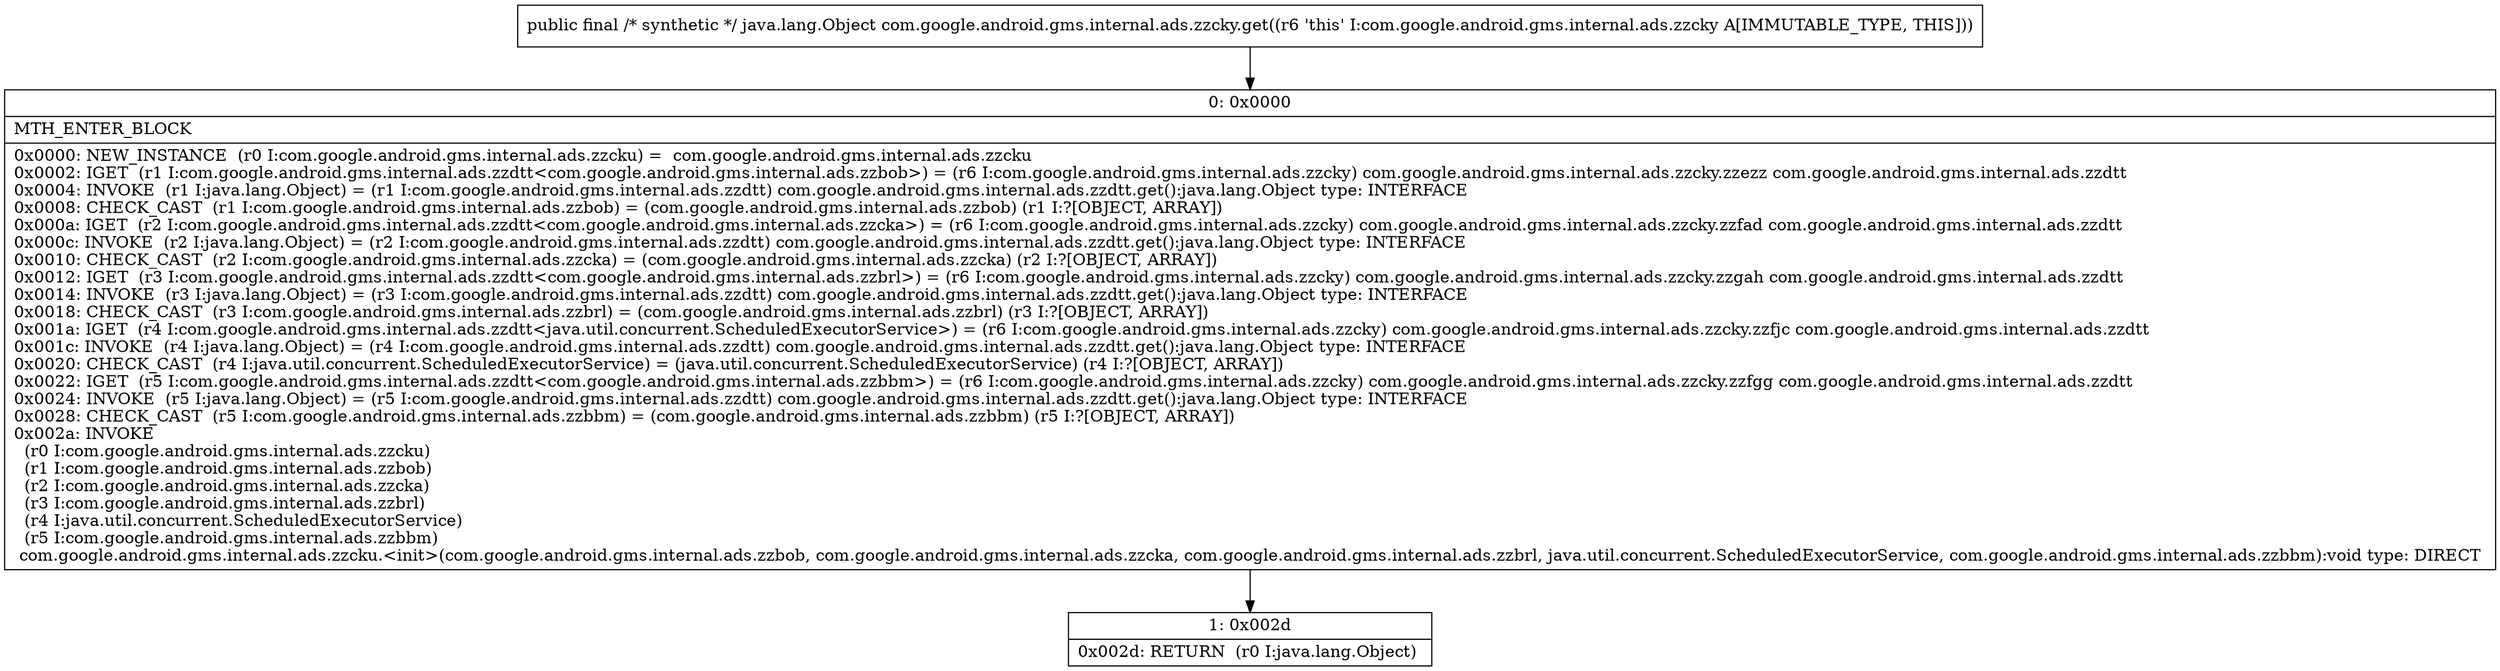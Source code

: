 digraph "CFG forcom.google.android.gms.internal.ads.zzcky.get()Ljava\/lang\/Object;" {
Node_0 [shape=record,label="{0\:\ 0x0000|MTH_ENTER_BLOCK\l|0x0000: NEW_INSTANCE  (r0 I:com.google.android.gms.internal.ads.zzcku) =  com.google.android.gms.internal.ads.zzcku \l0x0002: IGET  (r1 I:com.google.android.gms.internal.ads.zzdtt\<com.google.android.gms.internal.ads.zzbob\>) = (r6 I:com.google.android.gms.internal.ads.zzcky) com.google.android.gms.internal.ads.zzcky.zzezz com.google.android.gms.internal.ads.zzdtt \l0x0004: INVOKE  (r1 I:java.lang.Object) = (r1 I:com.google.android.gms.internal.ads.zzdtt) com.google.android.gms.internal.ads.zzdtt.get():java.lang.Object type: INTERFACE \l0x0008: CHECK_CAST  (r1 I:com.google.android.gms.internal.ads.zzbob) = (com.google.android.gms.internal.ads.zzbob) (r1 I:?[OBJECT, ARRAY]) \l0x000a: IGET  (r2 I:com.google.android.gms.internal.ads.zzdtt\<com.google.android.gms.internal.ads.zzcka\>) = (r6 I:com.google.android.gms.internal.ads.zzcky) com.google.android.gms.internal.ads.zzcky.zzfad com.google.android.gms.internal.ads.zzdtt \l0x000c: INVOKE  (r2 I:java.lang.Object) = (r2 I:com.google.android.gms.internal.ads.zzdtt) com.google.android.gms.internal.ads.zzdtt.get():java.lang.Object type: INTERFACE \l0x0010: CHECK_CAST  (r2 I:com.google.android.gms.internal.ads.zzcka) = (com.google.android.gms.internal.ads.zzcka) (r2 I:?[OBJECT, ARRAY]) \l0x0012: IGET  (r3 I:com.google.android.gms.internal.ads.zzdtt\<com.google.android.gms.internal.ads.zzbrl\>) = (r6 I:com.google.android.gms.internal.ads.zzcky) com.google.android.gms.internal.ads.zzcky.zzgah com.google.android.gms.internal.ads.zzdtt \l0x0014: INVOKE  (r3 I:java.lang.Object) = (r3 I:com.google.android.gms.internal.ads.zzdtt) com.google.android.gms.internal.ads.zzdtt.get():java.lang.Object type: INTERFACE \l0x0018: CHECK_CAST  (r3 I:com.google.android.gms.internal.ads.zzbrl) = (com.google.android.gms.internal.ads.zzbrl) (r3 I:?[OBJECT, ARRAY]) \l0x001a: IGET  (r4 I:com.google.android.gms.internal.ads.zzdtt\<java.util.concurrent.ScheduledExecutorService\>) = (r6 I:com.google.android.gms.internal.ads.zzcky) com.google.android.gms.internal.ads.zzcky.zzfjc com.google.android.gms.internal.ads.zzdtt \l0x001c: INVOKE  (r4 I:java.lang.Object) = (r4 I:com.google.android.gms.internal.ads.zzdtt) com.google.android.gms.internal.ads.zzdtt.get():java.lang.Object type: INTERFACE \l0x0020: CHECK_CAST  (r4 I:java.util.concurrent.ScheduledExecutorService) = (java.util.concurrent.ScheduledExecutorService) (r4 I:?[OBJECT, ARRAY]) \l0x0022: IGET  (r5 I:com.google.android.gms.internal.ads.zzdtt\<com.google.android.gms.internal.ads.zzbbm\>) = (r6 I:com.google.android.gms.internal.ads.zzcky) com.google.android.gms.internal.ads.zzcky.zzfgg com.google.android.gms.internal.ads.zzdtt \l0x0024: INVOKE  (r5 I:java.lang.Object) = (r5 I:com.google.android.gms.internal.ads.zzdtt) com.google.android.gms.internal.ads.zzdtt.get():java.lang.Object type: INTERFACE \l0x0028: CHECK_CAST  (r5 I:com.google.android.gms.internal.ads.zzbbm) = (com.google.android.gms.internal.ads.zzbbm) (r5 I:?[OBJECT, ARRAY]) \l0x002a: INVOKE  \l  (r0 I:com.google.android.gms.internal.ads.zzcku)\l  (r1 I:com.google.android.gms.internal.ads.zzbob)\l  (r2 I:com.google.android.gms.internal.ads.zzcka)\l  (r3 I:com.google.android.gms.internal.ads.zzbrl)\l  (r4 I:java.util.concurrent.ScheduledExecutorService)\l  (r5 I:com.google.android.gms.internal.ads.zzbbm)\l com.google.android.gms.internal.ads.zzcku.\<init\>(com.google.android.gms.internal.ads.zzbob, com.google.android.gms.internal.ads.zzcka, com.google.android.gms.internal.ads.zzbrl, java.util.concurrent.ScheduledExecutorService, com.google.android.gms.internal.ads.zzbbm):void type: DIRECT \l}"];
Node_1 [shape=record,label="{1\:\ 0x002d|0x002d: RETURN  (r0 I:java.lang.Object) \l}"];
MethodNode[shape=record,label="{public final \/* synthetic *\/ java.lang.Object com.google.android.gms.internal.ads.zzcky.get((r6 'this' I:com.google.android.gms.internal.ads.zzcky A[IMMUTABLE_TYPE, THIS])) }"];
MethodNode -> Node_0;
Node_0 -> Node_1;
}

